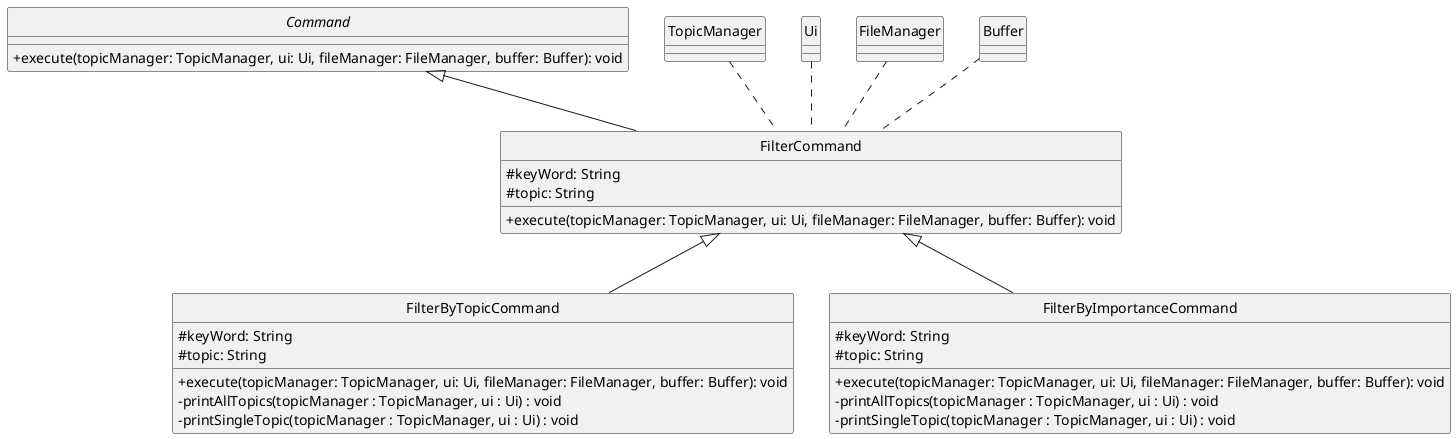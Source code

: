 @startuml
skinparam classAttributeIconSize 0
hide circle

abstract class Command {
    +execute(topicManager: TopicManager, ui: Ui, fileManager: FileManager, buffer: Buffer): void
}

class FilterCommand {
    #keyWord: String
    #topic: String

    +execute(topicManager: TopicManager, ui: Ui, fileManager: FileManager, buffer: Buffer): void
}

class FilterByTopicCommand {
    #keyWord: String
    #topic: String

    +execute(topicManager: TopicManager, ui: Ui, fileManager: FileManager, buffer: Buffer): void
    -printAllTopics(topicManager : TopicManager, ui : Ui) : void
    -printSingleTopic(topicManager : TopicManager, ui : Ui) : void
}

class FilterByImportanceCommand {
    #keyWord: String
    #topic: String

    +execute(topicManager: TopicManager, ui: Ui, fileManager: FileManager, buffer: Buffer): void
    -printAllTopics(topicManager : TopicManager, ui : Ui) : void
    -printSingleTopic(topicManager : TopicManager, ui : Ui) : void
}

class TopicManager {
}

class Ui {
}

class FileManager {
}

class Buffer {
}

Command <|-- FilterCommand
FilterCommand <|-- FilterByTopicCommand
FilterCommand <|-- FilterByImportanceCommand

TopicManager .. FilterCommand
Ui .. FilterCommand
FileManager .. FilterCommand
Buffer .. FilterCommand

@enduml